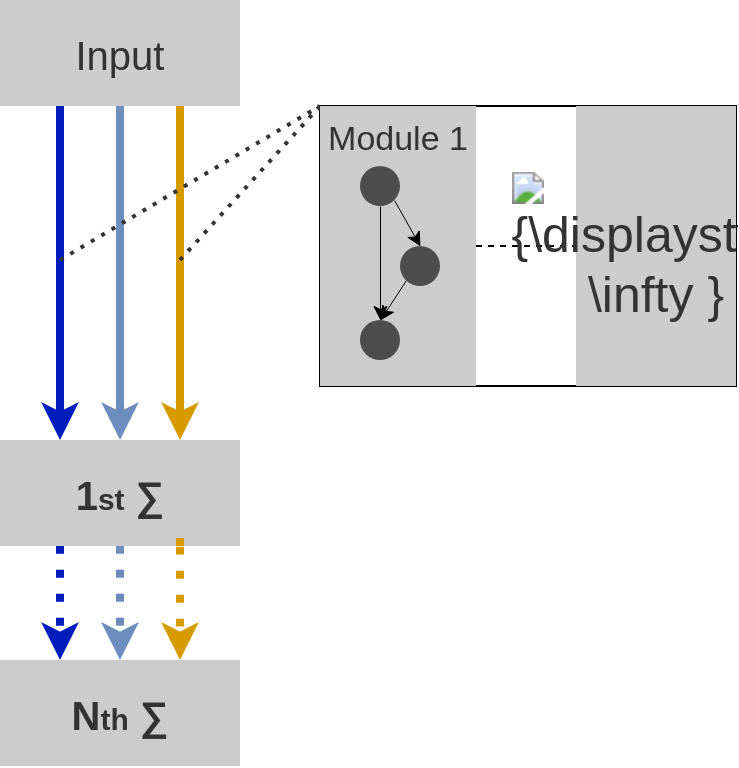 <mxfile version="24.7.7">
  <diagram id="tDPf8CNvzOaNMvIxZvwo" name="Seite-1">
    <mxGraphModel dx="567" dy="242" grid="1" gridSize="10" guides="1" tooltips="1" connect="1" arrows="1" fold="1" page="1" pageScale="1" pageWidth="827" pageHeight="1169" math="0" shadow="0">
      <root>
        <mxCell id="0" />
        <mxCell id="1" parent="0" />
        <mxCell id="O3lXl0DsIWepwv78E3Ku-21" value="" style="rounded=0;whiteSpace=wrap;html=1;fontSize=20;fillColor=none;" parent="1" vertex="1">
          <mxGeometry x="400" y="93" width="208" height="140" as="geometry" />
        </mxCell>
        <mxCell id="lzmcIZGoqttrfyCk76lP-21" style="edgeStyle=orthogonalEdgeStyle;rounded=0;orthogonalLoop=1;jettySize=auto;html=1;exitX=0.5;exitY=1;exitDx=0;exitDy=0;entryX=0.5;entryY=0;entryDx=0;entryDy=0;strokeWidth=4;fontSize=20;curved=1;fillColor=#dae8fc;strokeColor=#6c8ebf;" parent="1" source="lzmcIZGoqttrfyCk76lP-19" target="lzmcIZGoqttrfyCk76lP-20" edge="1">
          <mxGeometry relative="1" as="geometry" />
        </mxCell>
        <mxCell id="X_1ddgbnGcCbuA_kLiaL-2" style="edgeStyle=orthogonalEdgeStyle;rounded=0;orthogonalLoop=1;jettySize=auto;html=1;exitX=0.25;exitY=1;exitDx=0;exitDy=0;curved=1;strokeWidth=4;entryX=0.25;entryY=0;entryDx=0;entryDy=0;fillColor=#0050ef;strokeColor=#001DBC;" parent="1" source="lzmcIZGoqttrfyCk76lP-19" target="lzmcIZGoqttrfyCk76lP-20" edge="1">
          <mxGeometry relative="1" as="geometry" />
        </mxCell>
        <mxCell id="X_1ddgbnGcCbuA_kLiaL-3" style="edgeStyle=orthogonalEdgeStyle;rounded=0;orthogonalLoop=1;jettySize=auto;html=1;exitX=0.75;exitY=1;exitDx=0;exitDy=0;entryX=0.75;entryY=0;entryDx=0;entryDy=0;curved=1;strokeWidth=4;fillColor=#ffe6cc;strokeColor=#d79b00;" parent="1" source="lzmcIZGoqttrfyCk76lP-19" target="lzmcIZGoqttrfyCk76lP-20" edge="1">
          <mxGeometry relative="1" as="geometry" />
        </mxCell>
        <mxCell id="lzmcIZGoqttrfyCk76lP-19" value="&lt;font style=&quot;font-size: 20px;&quot;&gt;Input&lt;/font&gt;" style="rounded=0;whiteSpace=wrap;html=1;fillColor=#CCCCCC;fontColor=#333333;strokeColor=none;" parent="1" vertex="1">
          <mxGeometry x="240" y="40" width="120" height="53" as="geometry" />
        </mxCell>
        <mxCell id="X_1ddgbnGcCbuA_kLiaL-40" style="edgeStyle=orthogonalEdgeStyle;rounded=0;orthogonalLoop=1;jettySize=auto;html=1;exitX=0.5;exitY=1;exitDx=0;exitDy=0;curved=1;fillColor=#dae8fc;strokeColor=#6c8ebf;strokeWidth=4;dashed=1;dashPattern=1 2;entryX=0.5;entryY=0;entryDx=0;entryDy=0;" parent="1" source="lzmcIZGoqttrfyCk76lP-20" target="lzmcIZGoqttrfyCk76lP-22" edge="1">
          <mxGeometry relative="1" as="geometry">
            <Array as="points" />
            <mxPoint x="480" y="410" as="targetPoint" />
          </mxGeometry>
        </mxCell>
        <mxCell id="lzmcIZGoqttrfyCk76lP-20" value="&lt;span style=&quot;font-size: 13px;&quot; lang=&quot;de&quot; class=&quot;ILfuVd&quot;&gt;&lt;span style=&quot;font-size: 20px;&quot; class=&quot;hgKElc&quot;&gt;&lt;font style=&quot;font-size: 20px;&quot;&gt;&lt;b&gt;1&lt;/b&gt;&lt;/font&gt;&lt;/span&gt;&lt;/span&gt;&lt;font size=&quot;1&quot;&gt;&lt;span lang=&quot;de&quot; class=&quot;ILfuVd&quot;&gt;&lt;span class=&quot;hgKElc&quot;&gt;&lt;font&gt;&lt;b style=&quot;font-size: 15px;&quot;&gt;st&lt;/b&gt;&lt;/font&gt;&lt;/span&gt;&lt;/span&gt;&lt;/font&gt;&lt;span style=&quot;font-size: 13px;&quot; lang=&quot;de&quot; class=&quot;ILfuVd&quot;&gt;&lt;span style=&quot;font-size: 20px;&quot; class=&quot;hgKElc&quot;&gt;&lt;font style=&quot;font-size: 20px;&quot;&gt;&lt;b&gt; ∑&lt;/b&gt;&lt;br&gt;&lt;/font&gt;&lt;/span&gt;&lt;/span&gt;" style="rounded=0;whiteSpace=wrap;html=1;fillColor=#CCCCCC;fontColor=#333333;strokeColor=none;" parent="1" vertex="1">
          <mxGeometry x="240" y="260" width="120" height="53" as="geometry" />
        </mxCell>
        <mxCell id="lzmcIZGoqttrfyCk76lP-22" value="&lt;span style=&quot;font-size: 13px;&quot; lang=&quot;de&quot; class=&quot;ILfuVd&quot;&gt;&lt;span style=&quot;font-size: 20px;&quot; class=&quot;hgKElc&quot;&gt;&lt;font style=&quot;font-size: 20px;&quot;&gt;&lt;b&gt;N&lt;/b&gt;&lt;/font&gt;&lt;/span&gt;&lt;/span&gt;&lt;font size=&quot;1&quot;&gt;&lt;span lang=&quot;de&quot; class=&quot;ILfuVd&quot;&gt;&lt;span class=&quot;hgKElc&quot;&gt;&lt;font&gt;&lt;b style=&quot;font-size: 15px;&quot;&gt;th&lt;/b&gt;&lt;/font&gt;&lt;/span&gt;&lt;/span&gt;&lt;/font&gt;&lt;span style=&quot;font-size: 13px;&quot; lang=&quot;de&quot; class=&quot;ILfuVd&quot;&gt;&lt;span style=&quot;font-size: 20px;&quot; class=&quot;hgKElc&quot;&gt;&lt;font style=&quot;font-size: 20px;&quot;&gt;&lt;b&gt; ∑&lt;/b&gt;&lt;br&gt;&lt;/font&gt;&lt;/span&gt;&lt;/span&gt;" style="rounded=0;whiteSpace=wrap;html=1;fillColor=#CCCCCC;fontColor=#333333;strokeColor=none;" parent="1" vertex="1">
          <mxGeometry x="240" y="370" width="120" height="53" as="geometry" />
        </mxCell>
        <mxCell id="X_1ddgbnGcCbuA_kLiaL-39" style="edgeStyle=orthogonalEdgeStyle;rounded=0;orthogonalLoop=1;jettySize=auto;html=1;exitX=0.25;exitY=1;exitDx=0;exitDy=0;entryX=0.25;entryY=0;entryDx=0;entryDy=0;curved=1;fillColor=#0050ef;strokeColor=#001DBC;strokeWidth=4;dashed=1;dashPattern=1 2;" parent="1" source="lzmcIZGoqttrfyCk76lP-20" target="lzmcIZGoqttrfyCk76lP-22" edge="1">
          <mxGeometry relative="1" as="geometry">
            <Array as="points">
              <mxPoint x="270" y="370" />
              <mxPoint x="270" y="370" />
            </Array>
          </mxGeometry>
        </mxCell>
        <mxCell id="X_1ddgbnGcCbuA_kLiaL-41" style="edgeStyle=orthogonalEdgeStyle;rounded=0;orthogonalLoop=1;jettySize=auto;html=1;exitX=0.75;exitY=1;exitDx=0;exitDy=0;curved=1;strokeWidth=4;fillColor=#ffe6cc;strokeColor=#d79b00;entryX=0.75;entryY=0;entryDx=0;entryDy=0;dashed=1;dashPattern=1 2;" parent="1" source="lzmcIZGoqttrfyCk76lP-20" target="lzmcIZGoqttrfyCk76lP-22" edge="1">
          <mxGeometry relative="1" as="geometry">
            <mxPoint x="360.04" y="498.5" as="targetPoint" />
            <Array as="points">
              <mxPoint x="330" y="290" />
              <mxPoint x="330" y="290" />
            </Array>
            <mxPoint x="400" y="231.5" as="sourcePoint" />
          </mxGeometry>
        </mxCell>
        <mxCell id="O3lXl0DsIWepwv78E3Ku-1" style="edgeStyle=none;rounded=0;orthogonalLoop=1;jettySize=auto;html=1;entryX=0;entryY=0;entryDx=0;entryDy=0;strokeColor=#333333;strokeWidth=2;fontSize=20;endArrow=none;endFill=0;dashed=1;dashPattern=1 2;" parent="1" target="O3lXl0DsIWepwv78E3Ku-21" edge="1">
          <mxGeometry relative="1" as="geometry">
            <mxPoint x="270" y="170" as="sourcePoint" />
          </mxGeometry>
        </mxCell>
        <mxCell id="O3lXl0DsIWepwv78E3Ku-2" style="edgeStyle=none;rounded=0;orthogonalLoop=1;jettySize=auto;html=1;entryX=0;entryY=0;entryDx=0;entryDy=0;strokeColor=#333333;strokeWidth=2;fontSize=20;endArrow=none;endFill=0;dashed=1;dashPattern=1 2;" parent="1" target="O3lXl0DsIWepwv78E3Ku-21" edge="1">
          <mxGeometry relative="1" as="geometry">
            <mxPoint x="330" y="170" as="sourcePoint" />
          </mxGeometry>
        </mxCell>
        <mxCell id="O3lXl0DsIWepwv78E3Ku-3" value="&lt;font style=&quot;font-size: 17px;&quot;&gt;Module 1&lt;/font&gt;" style="rounded=0;whiteSpace=wrap;html=1;fillColor=#CCCCCC;fontColor=#333333;strokeColor=none;verticalAlign=top;" parent="1" vertex="1">
          <mxGeometry x="400" y="93" width="78" height="140" as="geometry" />
        </mxCell>
        <mxCell id="O3lXl0DsIWepwv78E3Ku-4" style="edgeStyle=none;rounded=0;orthogonalLoop=1;jettySize=auto;html=1;exitX=1;exitY=1;exitDx=0;exitDy=0;strokeWidth=0.5;entryX=0.5;entryY=0;entryDx=0;entryDy=0;" parent="1" source="O3lXl0DsIWepwv78E3Ku-6" target="O3lXl0DsIWepwv78E3Ku-8" edge="1">
          <mxGeometry relative="1" as="geometry">
            <mxPoint x="450" y="173" as="targetPoint" />
          </mxGeometry>
        </mxCell>
        <mxCell id="O3lXl0DsIWepwv78E3Ku-5" style="edgeStyle=none;rounded=0;orthogonalLoop=1;jettySize=auto;html=1;exitX=0.5;exitY=1;exitDx=0;exitDy=0;entryX=0.5;entryY=0;entryDx=0;entryDy=0;strokeWidth=0.5;" parent="1" source="O3lXl0DsIWepwv78E3Ku-6" target="O3lXl0DsIWepwv78E3Ku-9" edge="1">
          <mxGeometry relative="1" as="geometry" />
        </mxCell>
        <mxCell id="O3lXl0DsIWepwv78E3Ku-6" value="" style="ellipse;whiteSpace=wrap;html=1;aspect=fixed;strokeColor=none;fillColor=#4D4D4D;" parent="1" vertex="1">
          <mxGeometry x="420" y="123" width="20" height="20" as="geometry" />
        </mxCell>
        <mxCell id="O3lXl0DsIWepwv78E3Ku-7" style="edgeStyle=none;rounded=0;orthogonalLoop=1;jettySize=auto;html=1;exitX=0;exitY=1;exitDx=0;exitDy=0;entryX=0.5;entryY=0;entryDx=0;entryDy=0;strokeWidth=0.5;" parent="1" source="O3lXl0DsIWepwv78E3Ku-8" target="O3lXl0DsIWepwv78E3Ku-9" edge="1">
          <mxGeometry relative="1" as="geometry" />
        </mxCell>
        <mxCell id="O3lXl0DsIWepwv78E3Ku-8" value="" style="ellipse;whiteSpace=wrap;html=1;aspect=fixed;strokeColor=none;fillColor=#4D4D4D;" parent="1" vertex="1">
          <mxGeometry x="440" y="163" width="20" height="20" as="geometry" />
        </mxCell>
        <mxCell id="O3lXl0DsIWepwv78E3Ku-9" value="" style="ellipse;whiteSpace=wrap;html=1;aspect=fixed;strokeColor=none;fillColor=#4D4D4D;" parent="1" vertex="1">
          <mxGeometry x="420" y="200" width="20" height="20" as="geometry" />
        </mxCell>
        <mxCell id="O3lXl0DsIWepwv78E3Ku-10" style="edgeStyle=none;rounded=0;orthogonalLoop=1;jettySize=auto;html=1;exitX=1;exitY=0.5;exitDx=0;exitDy=0;entryX=0;entryY=0.5;entryDx=0;entryDy=0;dashed=1;strokeWidth=1;fontSize=20;endArrow=none;endFill=0;" parent="1" source="O3lXl0DsIWepwv78E3Ku-3" target="O3lXl0DsIWepwv78E3Ku-11" edge="1">
          <mxGeometry relative="1" as="geometry">
            <mxPoint x="550" y="173" as="sourcePoint" />
          </mxGeometry>
        </mxCell>
        <mxCell id="O3lXl0DsIWepwv78E3Ku-11" value="&lt;font style=&quot;font-size: 25px;&quot;&gt;&lt;span class=&quot;mwe-math-element&quot;&gt;&lt;img alt=&quot;{\displaystyle \infty }&quot; style=&quot;vertical-align: -0.338ex; width:2.324ex; height:1.676ex;&quot; aria-hidden=&quot;true&quot; class=&quot;mwe-math-fallback-image-inline mw-invert skin-invert&quot; src=&quot;https://wikimedia.org/api/rest_v1/media/math/render/svg/c26c105004f30c27aa7c2a9c601550a4183b1f21&quot;&gt;&lt;/span&gt;&lt;/font&gt;" style="rounded=0;whiteSpace=wrap;html=1;fillColor=#CCCCCC;fontColor=#333333;strokeColor=none;verticalAlign=middle;" parent="1" vertex="1">
          <mxGeometry x="528" y="93" width="80" height="140" as="geometry" />
        </mxCell>
      </root>
    </mxGraphModel>
  </diagram>
</mxfile>

